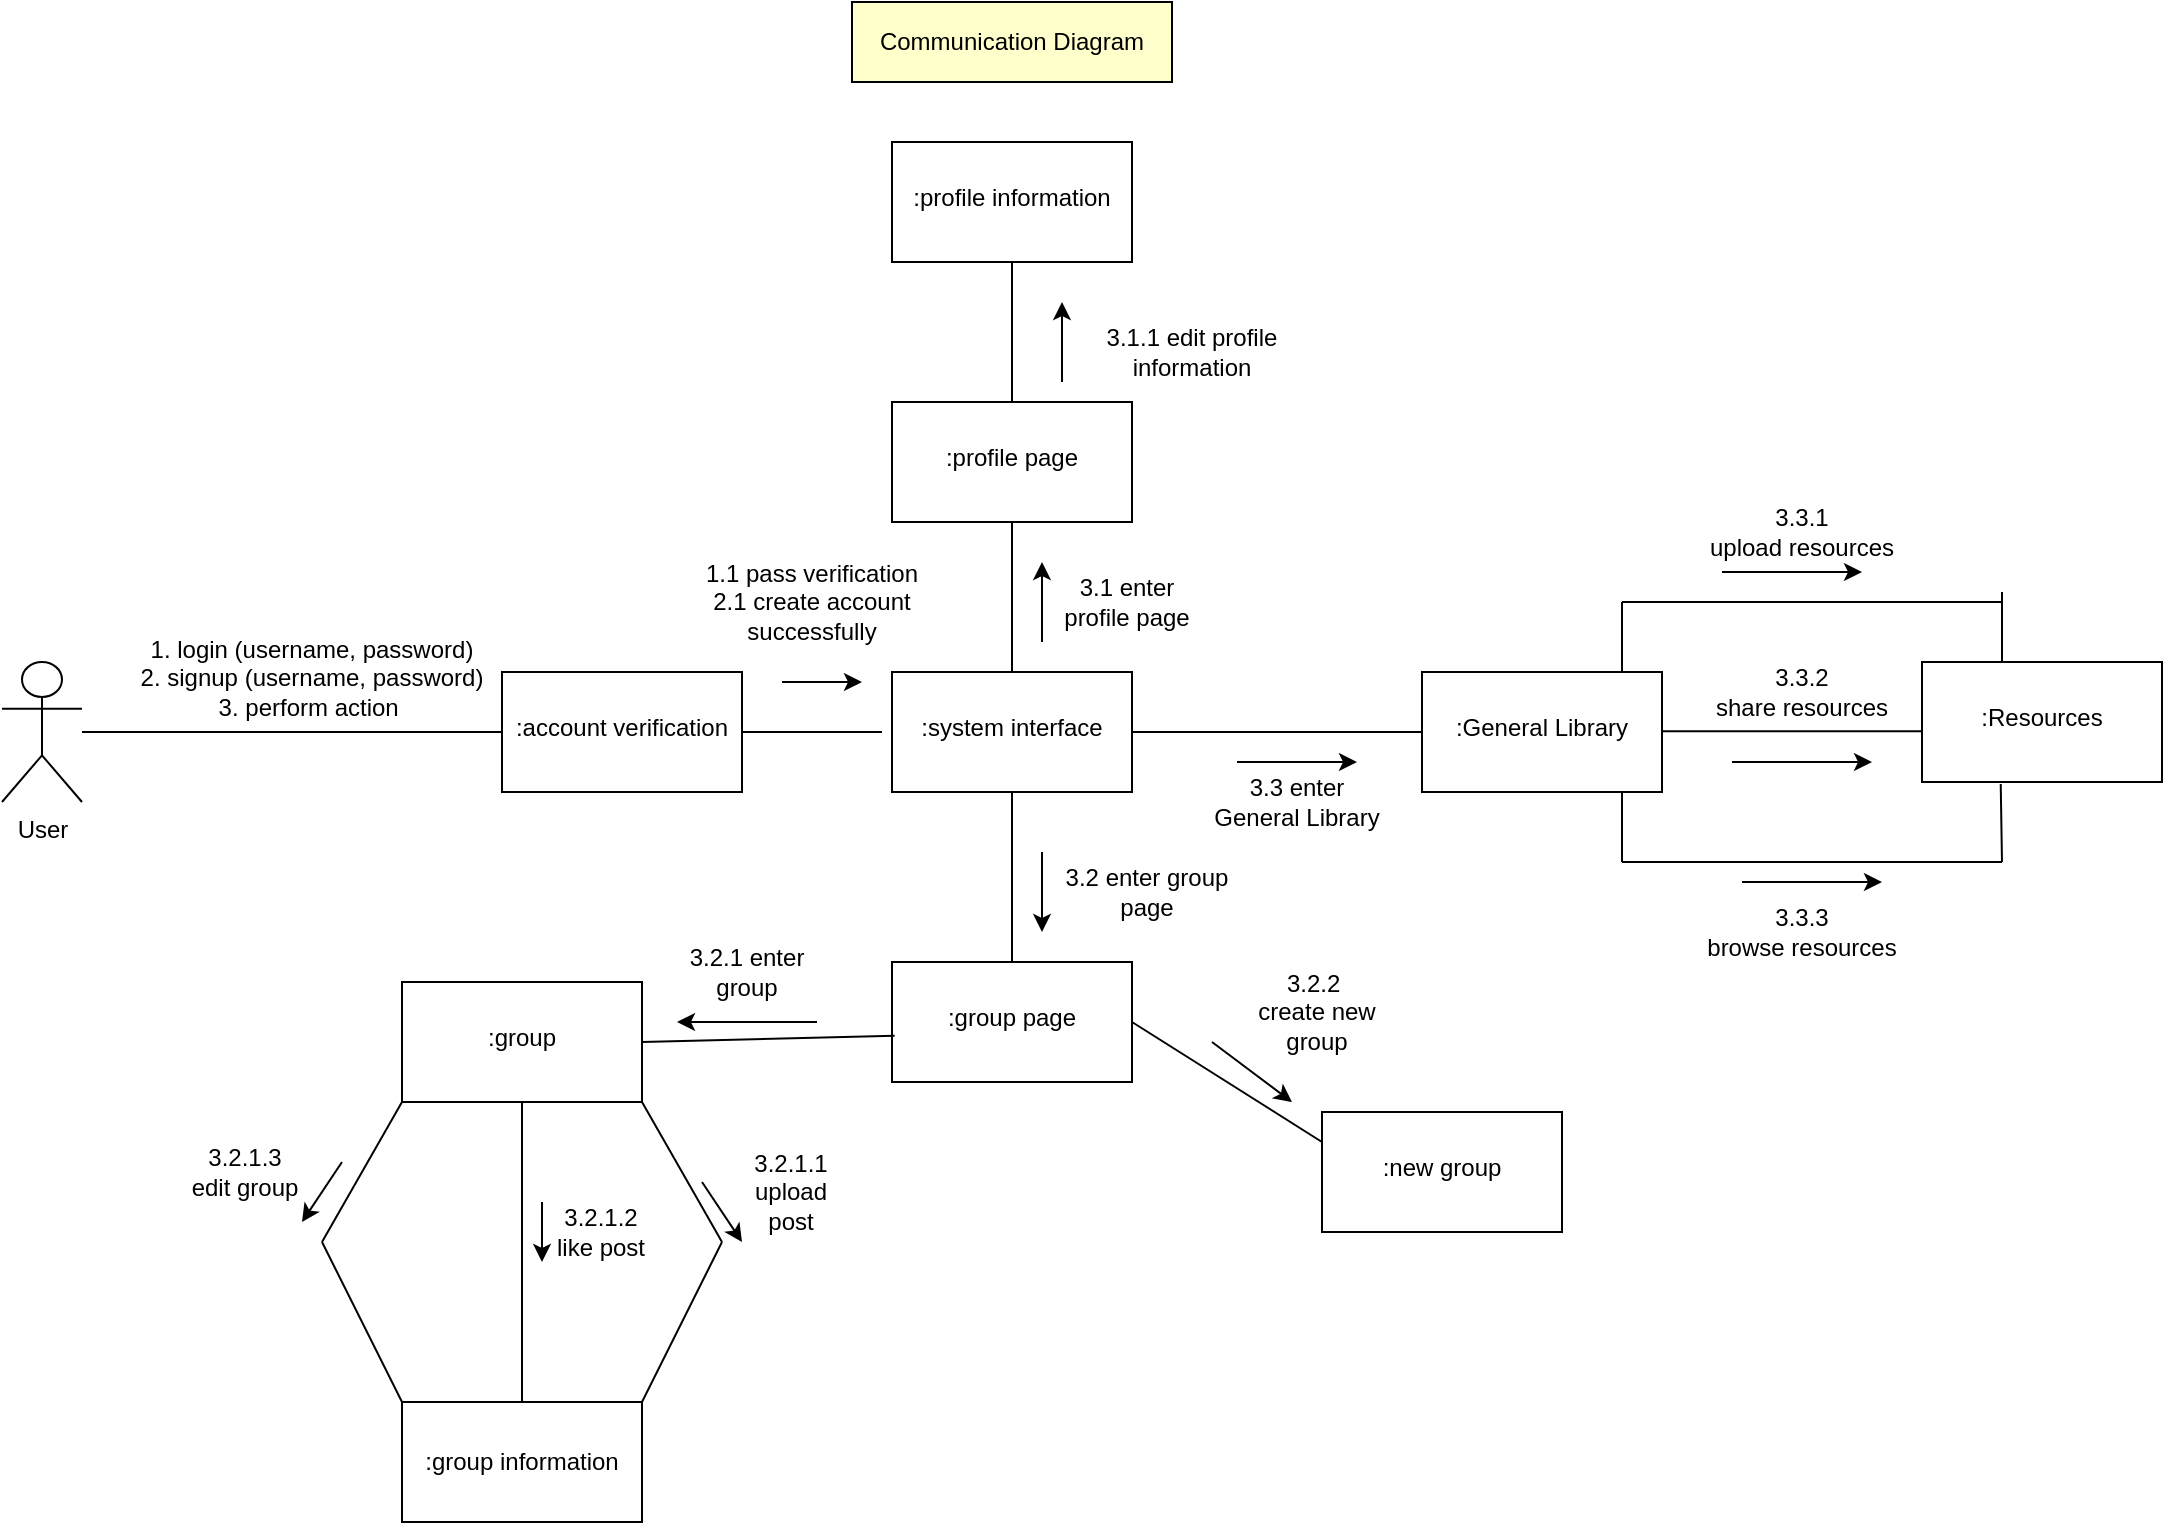 <mxfile version="24.5.2" type="github">
  <diagram name="หน้า-1" id="53lPq11fm_TznE_ffrCT">
    <mxGraphModel dx="1740" dy="360" grid="1" gridSize="10" guides="1" tooltips="1" connect="1" arrows="1" fold="1" page="1" pageScale="1" pageWidth="850" pageHeight="1100" math="0" shadow="0">
      <root>
        <mxCell id="0" />
        <mxCell id="1" parent="0" />
        <mxCell id="qq_xr-GSS8OlxjDfpCxM-1" value="Communication Diagram" style="rounded=0;whiteSpace=wrap;html=1;fillColor=#FFFFCC;" vertex="1" parent="1">
          <mxGeometry x="345" y="20" width="160" height="40" as="geometry" />
        </mxCell>
        <mxCell id="qq_xr-GSS8OlxjDfpCxM-2" value="User" style="shape=umlActor;verticalLabelPosition=bottom;verticalAlign=top;html=1;outlineConnect=0;" vertex="1" parent="1">
          <mxGeometry x="-80" y="350" width="40" height="70" as="geometry" />
        </mxCell>
        <mxCell id="qq_xr-GSS8OlxjDfpCxM-7" value="&lt;div&gt;&lt;br&gt;&lt;/div&gt;&lt;div&gt;:system interface&lt;/div&gt;" style="whiteSpace=wrap;html=1;verticalAlign=top;" vertex="1" parent="1">
          <mxGeometry x="365" y="355" width="120" height="60" as="geometry" />
        </mxCell>
        <mxCell id="qq_xr-GSS8OlxjDfpCxM-11" value="" style="endArrow=none;html=1;rounded=0;exitX=0.5;exitY=0;exitDx=0;exitDy=0;entryX=0.5;entryY=1;entryDx=0;entryDy=0;" edge="1" parent="1" source="qq_xr-GSS8OlxjDfpCxM-7" target="qq_xr-GSS8OlxjDfpCxM-12">
          <mxGeometry width="50" height="50" relative="1" as="geometry">
            <mxPoint x="440" y="350" as="sourcePoint" />
            <mxPoint x="420" y="230" as="targetPoint" />
          </mxGeometry>
        </mxCell>
        <mxCell id="qq_xr-GSS8OlxjDfpCxM-12" value="&lt;div&gt;&lt;br&gt;&lt;/div&gt;&lt;div&gt;:profile page&lt;/div&gt;" style="whiteSpace=wrap;html=1;verticalAlign=top;" vertex="1" parent="1">
          <mxGeometry x="365" y="220" width="120" height="60" as="geometry" />
        </mxCell>
        <mxCell id="qq_xr-GSS8OlxjDfpCxM-13" value="" style="endArrow=none;html=1;rounded=0;exitX=1;exitY=0.5;exitDx=0;exitDy=0;" edge="1" parent="1" source="qq_xr-GSS8OlxjDfpCxM-7">
          <mxGeometry width="50" height="50" relative="1" as="geometry">
            <mxPoint x="435" y="365" as="sourcePoint" />
            <mxPoint x="630" y="385" as="targetPoint" />
          </mxGeometry>
        </mxCell>
        <mxCell id="qq_xr-GSS8OlxjDfpCxM-14" value="&lt;div&gt;&lt;br&gt;&lt;/div&gt;&lt;div&gt;:General Library&lt;/div&gt;" style="whiteSpace=wrap;html=1;verticalAlign=top;" vertex="1" parent="1">
          <mxGeometry x="630" y="355" width="120" height="60" as="geometry" />
        </mxCell>
        <mxCell id="qq_xr-GSS8OlxjDfpCxM-15" value="" style="endArrow=none;html=1;rounded=0;" edge="1" parent="1">
          <mxGeometry width="50" height="50" relative="1" as="geometry">
            <mxPoint x="425" y="500" as="sourcePoint" />
            <mxPoint x="425" y="415" as="targetPoint" />
          </mxGeometry>
        </mxCell>
        <mxCell id="qq_xr-GSS8OlxjDfpCxM-16" value="&lt;div&gt;&lt;br&gt;&lt;/div&gt;&lt;div&gt;:group page&lt;/div&gt;" style="whiteSpace=wrap;html=1;verticalAlign=top;" vertex="1" parent="1">
          <mxGeometry x="365" y="500" width="120" height="60" as="geometry" />
        </mxCell>
        <mxCell id="qq_xr-GSS8OlxjDfpCxM-17" value="" style="endArrow=none;html=1;rounded=0;" edge="1" parent="1" source="qq_xr-GSS8OlxjDfpCxM-2">
          <mxGeometry width="50" height="50" relative="1" as="geometry">
            <mxPoint x="490" y="300" as="sourcePoint" />
            <mxPoint x="190" y="385" as="targetPoint" />
          </mxGeometry>
        </mxCell>
        <mxCell id="qq_xr-GSS8OlxjDfpCxM-19" value="" style="endArrow=none;html=1;rounded=0;" edge="1" parent="1" source="qq_xr-GSS8OlxjDfpCxM-18">
          <mxGeometry width="50" height="50" relative="1" as="geometry">
            <mxPoint x="240" y="384.58" as="sourcePoint" />
            <mxPoint x="360" y="385" as="targetPoint" />
          </mxGeometry>
        </mxCell>
        <mxCell id="qq_xr-GSS8OlxjDfpCxM-20" value="1. login (username, password)&lt;div&gt;&lt;span style=&quot;background-color: initial;&quot;&gt;2. signup (username, password)&lt;/span&gt;&lt;/div&gt;&lt;div&gt;3. perform action&amp;nbsp;&lt;br&gt;&lt;div&gt;&lt;br&gt;&lt;/div&gt;&lt;/div&gt;" style="text;html=1;align=center;verticalAlign=middle;whiteSpace=wrap;rounded=0;" vertex="1" parent="1">
          <mxGeometry x="-20" y="350" width="190" height="30" as="geometry" />
        </mxCell>
        <mxCell id="qq_xr-GSS8OlxjDfpCxM-22" value="" style="endArrow=none;html=1;rounded=0;" edge="1" parent="1" target="qq_xr-GSS8OlxjDfpCxM-18">
          <mxGeometry width="50" height="50" relative="1" as="geometry">
            <mxPoint x="240" y="384.58" as="sourcePoint" />
            <mxPoint x="360" y="385" as="targetPoint" />
          </mxGeometry>
        </mxCell>
        <mxCell id="qq_xr-GSS8OlxjDfpCxM-18" value="&lt;div&gt;&lt;br&gt;&lt;/div&gt;&lt;div&gt;:account verification&lt;/div&gt;" style="whiteSpace=wrap;html=1;verticalAlign=top;" vertex="1" parent="1">
          <mxGeometry x="170" y="355" width="120" height="60" as="geometry" />
        </mxCell>
        <mxCell id="qq_xr-GSS8OlxjDfpCxM-23" value="" style="endArrow=classic;html=1;rounded=0;" edge="1" parent="1">
          <mxGeometry width="50" height="50" relative="1" as="geometry">
            <mxPoint x="310" y="360" as="sourcePoint" />
            <mxPoint x="350" y="360" as="targetPoint" />
          </mxGeometry>
        </mxCell>
        <mxCell id="qq_xr-GSS8OlxjDfpCxM-24" value="1.1 pass verification&lt;div&gt;2.1 create account successfully&lt;/div&gt;" style="text;html=1;align=center;verticalAlign=middle;whiteSpace=wrap;rounded=0;" vertex="1" parent="1">
          <mxGeometry x="260" y="290" width="130" height="60" as="geometry" />
        </mxCell>
        <mxCell id="qq_xr-GSS8OlxjDfpCxM-25" value="" style="endArrow=none;html=1;rounded=0;exitX=0.5;exitY=0;exitDx=0;exitDy=0;" edge="1" parent="1" source="qq_xr-GSS8OlxjDfpCxM-12">
          <mxGeometry width="50" height="50" relative="1" as="geometry">
            <mxPoint x="420" y="220" as="sourcePoint" />
            <mxPoint x="425" y="150" as="targetPoint" />
          </mxGeometry>
        </mxCell>
        <mxCell id="qq_xr-GSS8OlxjDfpCxM-26" value="&lt;div&gt;&lt;br&gt;&lt;/div&gt;&lt;div&gt;:profile information&lt;/div&gt;" style="whiteSpace=wrap;html=1;verticalAlign=top;" vertex="1" parent="1">
          <mxGeometry x="365" y="90" width="120" height="60" as="geometry" />
        </mxCell>
        <mxCell id="qq_xr-GSS8OlxjDfpCxM-27" value="" style="endArrow=classic;html=1;rounded=0;" edge="1" parent="1">
          <mxGeometry width="50" height="50" relative="1" as="geometry">
            <mxPoint x="450" y="210" as="sourcePoint" />
            <mxPoint x="450" y="170" as="targetPoint" />
          </mxGeometry>
        </mxCell>
        <mxCell id="qq_xr-GSS8OlxjDfpCxM-30" value="3.1 enter profile page" style="text;html=1;align=center;verticalAlign=middle;whiteSpace=wrap;rounded=0;" vertex="1" parent="1">
          <mxGeometry x="440" y="305" width="85" height="30" as="geometry" />
        </mxCell>
        <mxCell id="qq_xr-GSS8OlxjDfpCxM-31" value="3.1.1 edit profile information" style="text;html=1;align=center;verticalAlign=middle;whiteSpace=wrap;rounded=0;" vertex="1" parent="1">
          <mxGeometry x="460" y="180" width="110" height="30" as="geometry" />
        </mxCell>
        <mxCell id="qq_xr-GSS8OlxjDfpCxM-32" value="3.3 enter General Library" style="text;html=1;align=center;verticalAlign=middle;whiteSpace=wrap;rounded=0;" vertex="1" parent="1">
          <mxGeometry x="525" y="400" width="85" height="40" as="geometry" />
        </mxCell>
        <mxCell id="qq_xr-GSS8OlxjDfpCxM-33" value="3.2 enter group page" style="text;html=1;align=center;verticalAlign=middle;whiteSpace=wrap;rounded=0;" vertex="1" parent="1">
          <mxGeometry x="450" y="450" width="85" height="30" as="geometry" />
        </mxCell>
        <mxCell id="qq_xr-GSS8OlxjDfpCxM-34" value="" style="endArrow=classic;html=1;rounded=0;" edge="1" parent="1">
          <mxGeometry width="50" height="50" relative="1" as="geometry">
            <mxPoint x="440" y="340" as="sourcePoint" />
            <mxPoint x="440" y="300" as="targetPoint" />
          </mxGeometry>
        </mxCell>
        <mxCell id="qq_xr-GSS8OlxjDfpCxM-35" value="" style="endArrow=classic;html=1;rounded=0;" edge="1" parent="1">
          <mxGeometry width="50" height="50" relative="1" as="geometry">
            <mxPoint x="537.5" y="400" as="sourcePoint" />
            <mxPoint x="597.5" y="400" as="targetPoint" />
          </mxGeometry>
        </mxCell>
        <mxCell id="qq_xr-GSS8OlxjDfpCxM-36" value="" style="endArrow=classic;html=1;rounded=0;" edge="1" parent="1">
          <mxGeometry width="50" height="50" relative="1" as="geometry">
            <mxPoint x="440" y="445" as="sourcePoint" />
            <mxPoint x="440" y="485" as="targetPoint" />
          </mxGeometry>
        </mxCell>
        <mxCell id="qq_xr-GSS8OlxjDfpCxM-37" value="" style="endArrow=none;html=1;rounded=0;exitX=1;exitY=0.75;exitDx=0;exitDy=0;" edge="1" parent="1">
          <mxGeometry width="50" height="50" relative="1" as="geometry">
            <mxPoint x="750.0" y="384.58" as="sourcePoint" />
            <mxPoint x="880" y="384.58" as="targetPoint" />
          </mxGeometry>
        </mxCell>
        <mxCell id="qq_xr-GSS8OlxjDfpCxM-38" value="&lt;div&gt;&lt;br&gt;&lt;/div&gt;&lt;div&gt;:Resources&lt;/div&gt;" style="whiteSpace=wrap;html=1;verticalAlign=top;" vertex="1" parent="1">
          <mxGeometry x="880" y="350" width="120" height="60" as="geometry" />
        </mxCell>
        <mxCell id="qq_xr-GSS8OlxjDfpCxM-39" value="" style="endArrow=none;html=1;rounded=0;exitX=1;exitY=0.75;exitDx=0;exitDy=0;" edge="1" parent="1">
          <mxGeometry width="50" height="50" relative="1" as="geometry">
            <mxPoint x="730" y="355" as="sourcePoint" />
            <mxPoint x="730" y="320" as="targetPoint" />
          </mxGeometry>
        </mxCell>
        <mxCell id="qq_xr-GSS8OlxjDfpCxM-40" value="3.3.1&lt;div&gt;upload resources&lt;/div&gt;" style="text;html=1;align=center;verticalAlign=middle;whiteSpace=wrap;rounded=0;" vertex="1" parent="1">
          <mxGeometry x="770" y="270" width="100" height="30" as="geometry" />
        </mxCell>
        <mxCell id="qq_xr-GSS8OlxjDfpCxM-41" value="" style="endArrow=classic;html=1;rounded=0;" edge="1" parent="1">
          <mxGeometry width="50" height="50" relative="1" as="geometry">
            <mxPoint x="780" y="305" as="sourcePoint" />
            <mxPoint x="850" y="305" as="targetPoint" />
          </mxGeometry>
        </mxCell>
        <mxCell id="qq_xr-GSS8OlxjDfpCxM-42" value="" style="endArrow=classic;html=1;rounded=0;" edge="1" parent="1">
          <mxGeometry width="50" height="50" relative="1" as="geometry">
            <mxPoint x="785" y="400" as="sourcePoint" />
            <mxPoint x="855" y="400" as="targetPoint" />
          </mxGeometry>
        </mxCell>
        <mxCell id="qq_xr-GSS8OlxjDfpCxM-43" value="" style="endArrow=none;html=1;rounded=0;exitX=1;exitY=0.75;exitDx=0;exitDy=0;" edge="1" parent="1">
          <mxGeometry width="50" height="50" relative="1" as="geometry">
            <mxPoint x="920" y="350" as="sourcePoint" />
            <mxPoint x="920" y="315" as="targetPoint" />
          </mxGeometry>
        </mxCell>
        <mxCell id="qq_xr-GSS8OlxjDfpCxM-44" value="" style="endArrow=none;html=1;rounded=0;" edge="1" parent="1">
          <mxGeometry width="50" height="50" relative="1" as="geometry">
            <mxPoint x="730" y="320" as="sourcePoint" />
            <mxPoint x="920" y="320" as="targetPoint" />
          </mxGeometry>
        </mxCell>
        <mxCell id="qq_xr-GSS8OlxjDfpCxM-45" value="3.3.2&lt;div&gt;share resources&lt;/div&gt;" style="text;html=1;align=center;verticalAlign=middle;whiteSpace=wrap;rounded=0;" vertex="1" parent="1">
          <mxGeometry x="770" y="350" width="100" height="30" as="geometry" />
        </mxCell>
        <mxCell id="qq_xr-GSS8OlxjDfpCxM-46" value="" style="endArrow=none;html=1;rounded=0;exitX=1;exitY=0.75;exitDx=0;exitDy=0;" edge="1" parent="1">
          <mxGeometry width="50" height="50" relative="1" as="geometry">
            <mxPoint x="730" y="450" as="sourcePoint" />
            <mxPoint x="730" y="415" as="targetPoint" />
          </mxGeometry>
        </mxCell>
        <mxCell id="qq_xr-GSS8OlxjDfpCxM-47" value="" style="endArrow=none;html=1;rounded=0;exitX=1;exitY=0.75;exitDx=0;exitDy=0;entryX=0.328;entryY=1.017;entryDx=0;entryDy=0;entryPerimeter=0;" edge="1" parent="1" target="qq_xr-GSS8OlxjDfpCxM-38">
          <mxGeometry width="50" height="50" relative="1" as="geometry">
            <mxPoint x="920" y="450" as="sourcePoint" />
            <mxPoint x="920.42" y="415" as="targetPoint" />
          </mxGeometry>
        </mxCell>
        <mxCell id="qq_xr-GSS8OlxjDfpCxM-48" value="" style="endArrow=none;html=1;rounded=0;" edge="1" parent="1">
          <mxGeometry width="50" height="50" relative="1" as="geometry">
            <mxPoint x="730" y="450" as="sourcePoint" />
            <mxPoint x="920" y="450" as="targetPoint" />
          </mxGeometry>
        </mxCell>
        <mxCell id="qq_xr-GSS8OlxjDfpCxM-49" value="3.3.3&lt;div&gt;browse resources&lt;/div&gt;" style="text;html=1;align=center;verticalAlign=middle;whiteSpace=wrap;rounded=0;" vertex="1" parent="1">
          <mxGeometry x="770" y="470" width="100" height="30" as="geometry" />
        </mxCell>
        <mxCell id="qq_xr-GSS8OlxjDfpCxM-50" value="" style="endArrow=classic;html=1;rounded=0;" edge="1" parent="1">
          <mxGeometry width="50" height="50" relative="1" as="geometry">
            <mxPoint x="790" y="460" as="sourcePoint" />
            <mxPoint x="860" y="460" as="targetPoint" />
          </mxGeometry>
        </mxCell>
        <mxCell id="qq_xr-GSS8OlxjDfpCxM-51" value="" style="endArrow=none;html=1;rounded=0;entryX=0.011;entryY=0.614;entryDx=0;entryDy=0;entryPerimeter=0;" edge="1" parent="1" target="qq_xr-GSS8OlxjDfpCxM-16">
          <mxGeometry width="50" height="50" relative="1" as="geometry">
            <mxPoint x="240" y="540" as="sourcePoint" />
            <mxPoint x="340" y="520" as="targetPoint" />
          </mxGeometry>
        </mxCell>
        <mxCell id="qq_xr-GSS8OlxjDfpCxM-52" value="" style="endArrow=none;html=1;rounded=0;entryX=1;entryY=0.5;entryDx=0;entryDy=0;exitX=0;exitY=0.25;exitDx=0;exitDy=0;" edge="1" parent="1" source="qq_xr-GSS8OlxjDfpCxM-71" target="qq_xr-GSS8OlxjDfpCxM-16">
          <mxGeometry width="50" height="50" relative="1" as="geometry">
            <mxPoint x="570" y="550" as="sourcePoint" />
            <mxPoint x="490" y="530" as="targetPoint" />
          </mxGeometry>
        </mxCell>
        <mxCell id="qq_xr-GSS8OlxjDfpCxM-53" value="" style="endArrow=classic;html=1;rounded=0;" edge="1" parent="1">
          <mxGeometry width="50" height="50" relative="1" as="geometry">
            <mxPoint x="327.5" y="530" as="sourcePoint" />
            <mxPoint x="257.5" y="530" as="targetPoint" />
          </mxGeometry>
        </mxCell>
        <mxCell id="qq_xr-GSS8OlxjDfpCxM-54" value="3.2.1 enter group" style="text;html=1;align=center;verticalAlign=middle;whiteSpace=wrap;rounded=0;" vertex="1" parent="1">
          <mxGeometry x="250" y="490" width="85" height="30" as="geometry" />
        </mxCell>
        <mxCell id="qq_xr-GSS8OlxjDfpCxM-55" value="&lt;div&gt;&lt;br&gt;&lt;/div&gt;&lt;div&gt;:group&lt;/div&gt;" style="whiteSpace=wrap;html=1;verticalAlign=top;" vertex="1" parent="1">
          <mxGeometry x="120" y="510" width="120" height="60" as="geometry" />
        </mxCell>
        <mxCell id="qq_xr-GSS8OlxjDfpCxM-56" value="" style="endArrow=none;html=1;rounded=0;entryX=0.5;entryY=1;entryDx=0;entryDy=0;" edge="1" parent="1" target="qq_xr-GSS8OlxjDfpCxM-55">
          <mxGeometry width="50" height="50" relative="1" as="geometry">
            <mxPoint x="180" y="720" as="sourcePoint" />
            <mxPoint x="310" y="550" as="targetPoint" />
          </mxGeometry>
        </mxCell>
        <mxCell id="qq_xr-GSS8OlxjDfpCxM-57" value=":group information" style="rounded=0;whiteSpace=wrap;html=1;" vertex="1" parent="1">
          <mxGeometry x="120" y="720" width="120" height="60" as="geometry" />
        </mxCell>
        <mxCell id="qq_xr-GSS8OlxjDfpCxM-59" value="3.2.1.2&lt;div&gt;like post&lt;/div&gt;" style="text;html=1;align=center;verticalAlign=middle;whiteSpace=wrap;rounded=0;" vertex="1" parent="1">
          <mxGeometry x="187.5" y="620" width="62.5" height="30" as="geometry" />
        </mxCell>
        <mxCell id="qq_xr-GSS8OlxjDfpCxM-60" value="" style="endArrow=classic;html=1;rounded=0;" edge="1" parent="1">
          <mxGeometry width="50" height="50" relative="1" as="geometry">
            <mxPoint x="190" y="620" as="sourcePoint" />
            <mxPoint x="190" y="650" as="targetPoint" />
          </mxGeometry>
        </mxCell>
        <mxCell id="qq_xr-GSS8OlxjDfpCxM-61" value="" style="endArrow=none;html=1;rounded=0;exitX=1;exitY=1;exitDx=0;exitDy=0;" edge="1" parent="1" source="qq_xr-GSS8OlxjDfpCxM-55">
          <mxGeometry width="50" height="50" relative="1" as="geometry">
            <mxPoint x="230" y="680" as="sourcePoint" />
            <mxPoint x="280" y="640" as="targetPoint" />
          </mxGeometry>
        </mxCell>
        <mxCell id="qq_xr-GSS8OlxjDfpCxM-62" value="" style="endArrow=none;html=1;rounded=0;exitX=1;exitY=0;exitDx=0;exitDy=0;" edge="1" parent="1" source="qq_xr-GSS8OlxjDfpCxM-57">
          <mxGeometry width="50" height="50" relative="1" as="geometry">
            <mxPoint x="230" y="680" as="sourcePoint" />
            <mxPoint x="280" y="640" as="targetPoint" />
          </mxGeometry>
        </mxCell>
        <mxCell id="qq_xr-GSS8OlxjDfpCxM-63" value="3.2.1.1&lt;div&gt;upload post&lt;/div&gt;" style="text;html=1;align=center;verticalAlign=middle;whiteSpace=wrap;rounded=0;" vertex="1" parent="1">
          <mxGeometry x="282.5" y="600" width="62.5" height="30" as="geometry" />
        </mxCell>
        <mxCell id="qq_xr-GSS8OlxjDfpCxM-65" value="" style="endArrow=classic;html=1;rounded=0;" edge="1" parent="1">
          <mxGeometry width="50" height="50" relative="1" as="geometry">
            <mxPoint x="270" y="610" as="sourcePoint" />
            <mxPoint x="290" y="640" as="targetPoint" />
          </mxGeometry>
        </mxCell>
        <mxCell id="qq_xr-GSS8OlxjDfpCxM-67" value="" style="endArrow=none;html=1;rounded=0;entryX=0;entryY=1;entryDx=0;entryDy=0;" edge="1" parent="1" target="qq_xr-GSS8OlxjDfpCxM-55">
          <mxGeometry width="50" height="50" relative="1" as="geometry">
            <mxPoint x="80" y="640" as="sourcePoint" />
            <mxPoint x="160" y="630" as="targetPoint" />
          </mxGeometry>
        </mxCell>
        <mxCell id="qq_xr-GSS8OlxjDfpCxM-68" value="" style="endArrow=none;html=1;rounded=0;entryX=0;entryY=0;entryDx=0;entryDy=0;" edge="1" parent="1" target="qq_xr-GSS8OlxjDfpCxM-57">
          <mxGeometry width="50" height="50" relative="1" as="geometry">
            <mxPoint x="80" y="640" as="sourcePoint" />
            <mxPoint x="160" y="630" as="targetPoint" />
          </mxGeometry>
        </mxCell>
        <mxCell id="qq_xr-GSS8OlxjDfpCxM-69" value="" style="endArrow=classic;html=1;rounded=0;" edge="1" parent="1">
          <mxGeometry width="50" height="50" relative="1" as="geometry">
            <mxPoint x="90" y="600" as="sourcePoint" />
            <mxPoint x="70" y="630" as="targetPoint" />
          </mxGeometry>
        </mxCell>
        <mxCell id="qq_xr-GSS8OlxjDfpCxM-70" value="3.2.1.3&lt;div&gt;edit group&lt;/div&gt;" style="text;html=1;align=center;verticalAlign=middle;whiteSpace=wrap;rounded=0;" vertex="1" parent="1">
          <mxGeometry x="10" y="590" width="62.5" height="30" as="geometry" />
        </mxCell>
        <mxCell id="qq_xr-GSS8OlxjDfpCxM-71" value="&lt;div&gt;&lt;br&gt;&lt;/div&gt;&lt;div&gt;:new group&lt;/div&gt;" style="whiteSpace=wrap;html=1;verticalAlign=top;" vertex="1" parent="1">
          <mxGeometry x="580" y="575" width="120" height="60" as="geometry" />
        </mxCell>
        <mxCell id="qq_xr-GSS8OlxjDfpCxM-72" value="3.2.2&amp;nbsp;&lt;div&gt;create new group&lt;/div&gt;" style="text;html=1;align=center;verticalAlign=middle;whiteSpace=wrap;rounded=0;" vertex="1" parent="1">
          <mxGeometry x="535" y="510" width="85" height="30" as="geometry" />
        </mxCell>
        <mxCell id="qq_xr-GSS8OlxjDfpCxM-73" value="" style="endArrow=classic;html=1;rounded=0;" edge="1" parent="1">
          <mxGeometry width="50" height="50" relative="1" as="geometry">
            <mxPoint x="525" y="540" as="sourcePoint" />
            <mxPoint x="565" y="570" as="targetPoint" />
          </mxGeometry>
        </mxCell>
      </root>
    </mxGraphModel>
  </diagram>
</mxfile>
